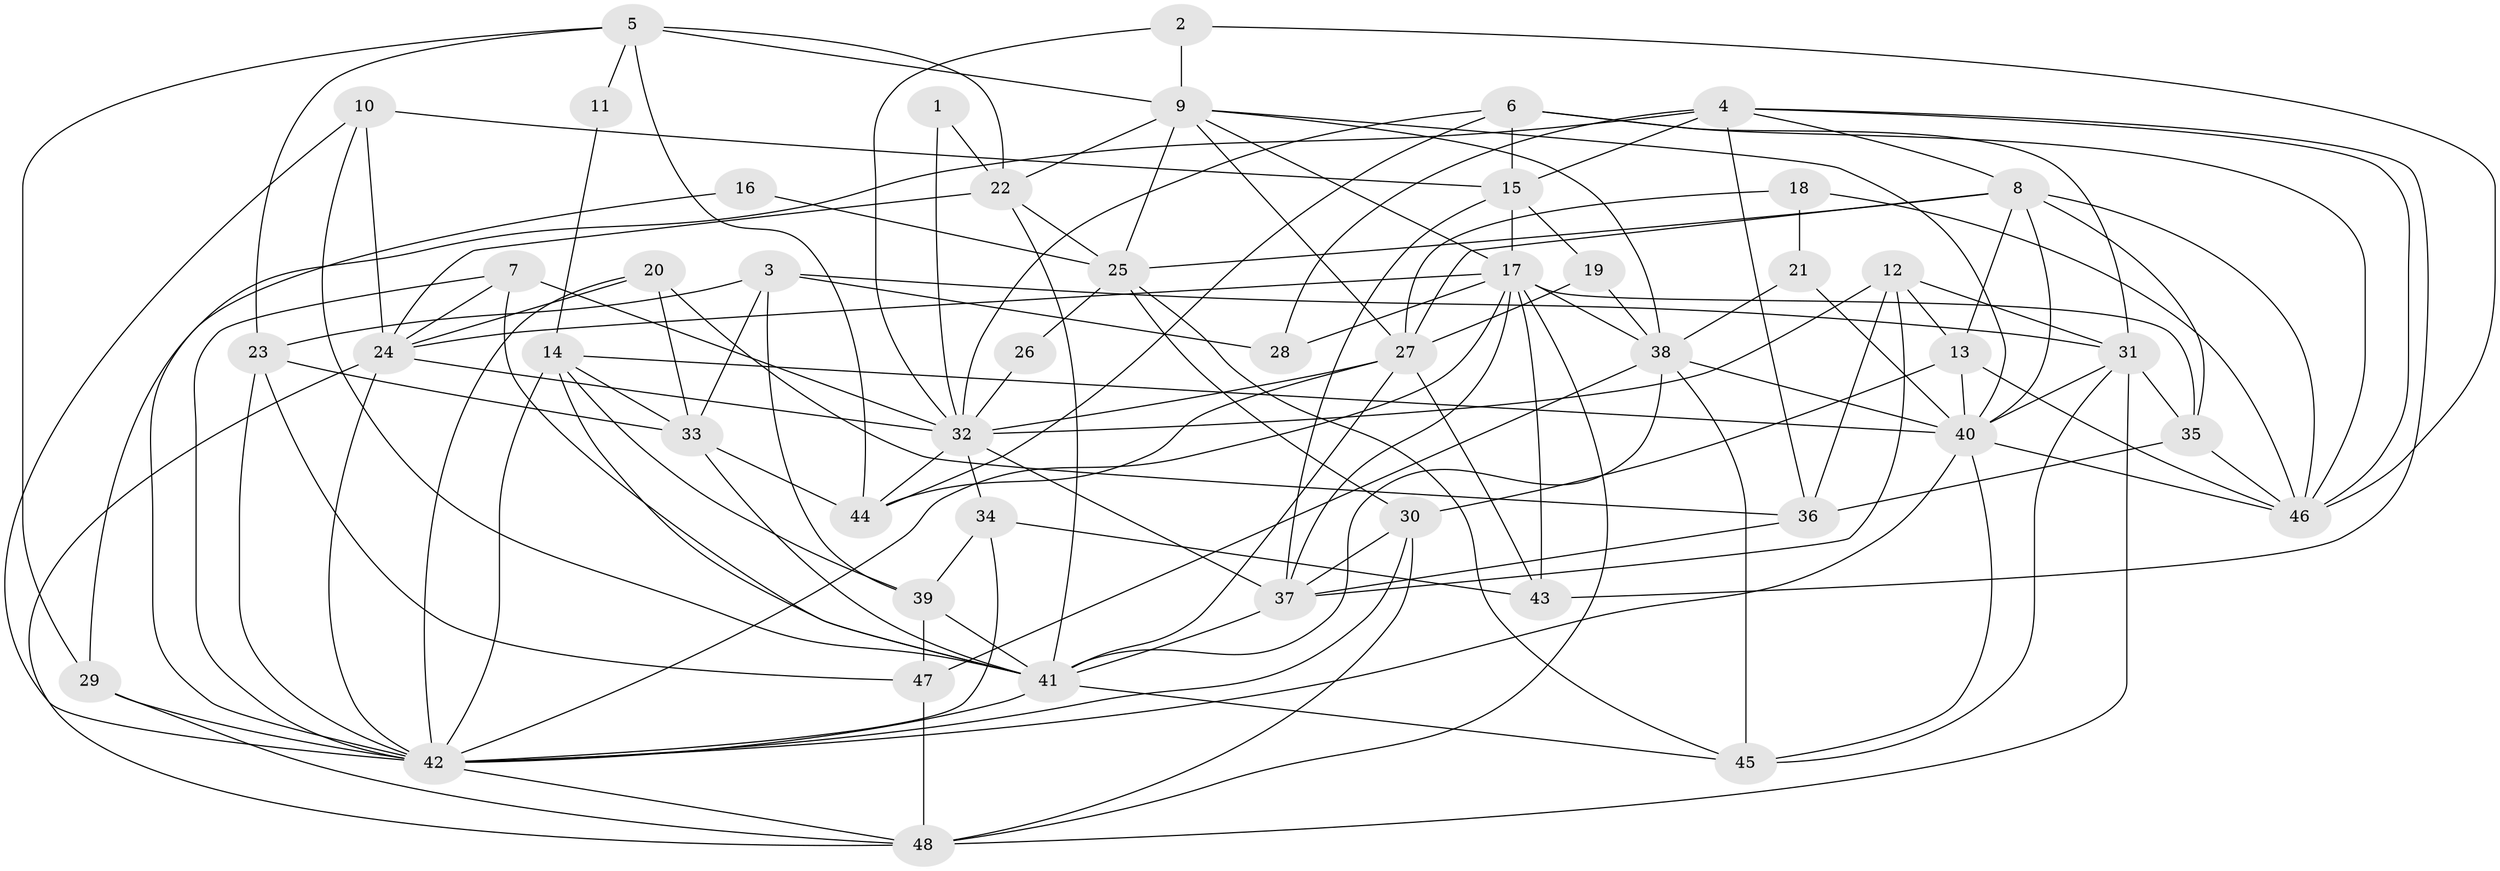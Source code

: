 // original degree distribution, {4: 0.3368421052631579, 5: 0.16842105263157894, 2: 0.10526315789473684, 7: 0.031578947368421054, 3: 0.2631578947368421, 6: 0.08421052631578947, 8: 0.010526315789473684}
// Generated by graph-tools (version 1.1) at 2025/50/03/09/25 03:50:03]
// undirected, 48 vertices, 137 edges
graph export_dot {
graph [start="1"]
  node [color=gray90,style=filled];
  1;
  2;
  3;
  4;
  5;
  6;
  7;
  8;
  9;
  10;
  11;
  12;
  13;
  14;
  15;
  16;
  17;
  18;
  19;
  20;
  21;
  22;
  23;
  24;
  25;
  26;
  27;
  28;
  29;
  30;
  31;
  32;
  33;
  34;
  35;
  36;
  37;
  38;
  39;
  40;
  41;
  42;
  43;
  44;
  45;
  46;
  47;
  48;
  1 -- 22 [weight=1.0];
  1 -- 32 [weight=1.0];
  2 -- 9 [weight=1.0];
  2 -- 32 [weight=1.0];
  2 -- 46 [weight=1.0];
  3 -- 23 [weight=1.0];
  3 -- 28 [weight=1.0];
  3 -- 31 [weight=1.0];
  3 -- 33 [weight=1.0];
  3 -- 39 [weight=1.0];
  4 -- 8 [weight=1.0];
  4 -- 15 [weight=1.0];
  4 -- 28 [weight=1.0];
  4 -- 29 [weight=1.0];
  4 -- 36 [weight=1.0];
  4 -- 43 [weight=1.0];
  4 -- 46 [weight=1.0];
  5 -- 9 [weight=1.0];
  5 -- 11 [weight=1.0];
  5 -- 22 [weight=1.0];
  5 -- 23 [weight=1.0];
  5 -- 29 [weight=1.0];
  5 -- 44 [weight=1.0];
  6 -- 15 [weight=1.0];
  6 -- 31 [weight=1.0];
  6 -- 32 [weight=1.0];
  6 -- 44 [weight=1.0];
  6 -- 46 [weight=1.0];
  7 -- 24 [weight=1.0];
  7 -- 32 [weight=1.0];
  7 -- 41 [weight=1.0];
  7 -- 42 [weight=1.0];
  8 -- 13 [weight=1.0];
  8 -- 25 [weight=1.0];
  8 -- 27 [weight=1.0];
  8 -- 35 [weight=1.0];
  8 -- 40 [weight=1.0];
  8 -- 46 [weight=1.0];
  9 -- 17 [weight=1.0];
  9 -- 22 [weight=1.0];
  9 -- 25 [weight=1.0];
  9 -- 27 [weight=1.0];
  9 -- 38 [weight=1.0];
  9 -- 40 [weight=1.0];
  10 -- 15 [weight=1.0];
  10 -- 24 [weight=1.0];
  10 -- 41 [weight=1.0];
  10 -- 42 [weight=1.0];
  11 -- 14 [weight=1.0];
  12 -- 13 [weight=1.0];
  12 -- 31 [weight=1.0];
  12 -- 32 [weight=1.0];
  12 -- 36 [weight=1.0];
  12 -- 37 [weight=1.0];
  13 -- 30 [weight=1.0];
  13 -- 40 [weight=1.0];
  13 -- 46 [weight=1.0];
  14 -- 33 [weight=1.0];
  14 -- 39 [weight=1.0];
  14 -- 40 [weight=1.0];
  14 -- 41 [weight=1.0];
  14 -- 42 [weight=1.0];
  15 -- 17 [weight=1.0];
  15 -- 19 [weight=1.0];
  15 -- 37 [weight=1.0];
  16 -- 25 [weight=1.0];
  16 -- 42 [weight=1.0];
  17 -- 24 [weight=1.0];
  17 -- 28 [weight=1.0];
  17 -- 35 [weight=1.0];
  17 -- 37 [weight=1.0];
  17 -- 38 [weight=1.0];
  17 -- 42 [weight=1.0];
  17 -- 43 [weight=1.0];
  17 -- 48 [weight=1.0];
  18 -- 21 [weight=1.0];
  18 -- 27 [weight=1.0];
  18 -- 46 [weight=1.0];
  19 -- 27 [weight=1.0];
  19 -- 38 [weight=1.0];
  20 -- 24 [weight=1.0];
  20 -- 33 [weight=1.0];
  20 -- 36 [weight=1.0];
  20 -- 42 [weight=1.0];
  21 -- 38 [weight=1.0];
  21 -- 40 [weight=1.0];
  22 -- 24 [weight=1.0];
  22 -- 25 [weight=1.0];
  22 -- 41 [weight=1.0];
  23 -- 33 [weight=1.0];
  23 -- 42 [weight=1.0];
  23 -- 47 [weight=1.0];
  24 -- 32 [weight=1.0];
  24 -- 42 [weight=1.0];
  24 -- 48 [weight=1.0];
  25 -- 26 [weight=1.0];
  25 -- 30 [weight=1.0];
  25 -- 45 [weight=1.0];
  26 -- 32 [weight=1.0];
  27 -- 32 [weight=1.0];
  27 -- 41 [weight=1.0];
  27 -- 43 [weight=1.0];
  27 -- 44 [weight=1.0];
  29 -- 42 [weight=1.0];
  29 -- 48 [weight=1.0];
  30 -- 37 [weight=1.0];
  30 -- 42 [weight=1.0];
  30 -- 48 [weight=1.0];
  31 -- 35 [weight=1.0];
  31 -- 40 [weight=1.0];
  31 -- 45 [weight=1.0];
  31 -- 48 [weight=1.0];
  32 -- 34 [weight=1.0];
  32 -- 37 [weight=1.0];
  32 -- 44 [weight=1.0];
  33 -- 41 [weight=1.0];
  33 -- 44 [weight=1.0];
  34 -- 39 [weight=2.0];
  34 -- 42 [weight=1.0];
  34 -- 43 [weight=1.0];
  35 -- 36 [weight=1.0];
  35 -- 46 [weight=1.0];
  36 -- 37 [weight=1.0];
  37 -- 41 [weight=1.0];
  38 -- 40 [weight=1.0];
  38 -- 41 [weight=1.0];
  38 -- 45 [weight=1.0];
  38 -- 47 [weight=2.0];
  39 -- 41 [weight=1.0];
  39 -- 47 [weight=1.0];
  40 -- 42 [weight=1.0];
  40 -- 45 [weight=1.0];
  40 -- 46 [weight=1.0];
  41 -- 42 [weight=1.0];
  41 -- 45 [weight=1.0];
  42 -- 48 [weight=1.0];
  47 -- 48 [weight=1.0];
}

